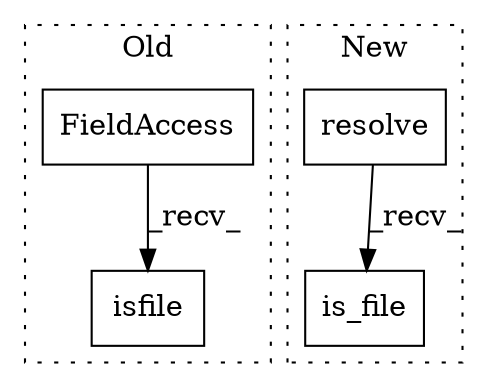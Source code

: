 digraph G {
subgraph cluster0 {
1 [label="isfile" a="32" s="601,616" l="7,1" shape="box"];
3 [label="FieldAccess" a="22" s="593" l="7" shape="box"];
label = "Old";
style="dotted";
}
subgraph cluster1 {
2 [label="resolve" a="32" s="578" l="9" shape="box"];
4 [label="is_file" a="32" s="618" l="9" shape="box"];
label = "New";
style="dotted";
}
2 -> 4 [label="_recv_"];
3 -> 1 [label="_recv_"];
}